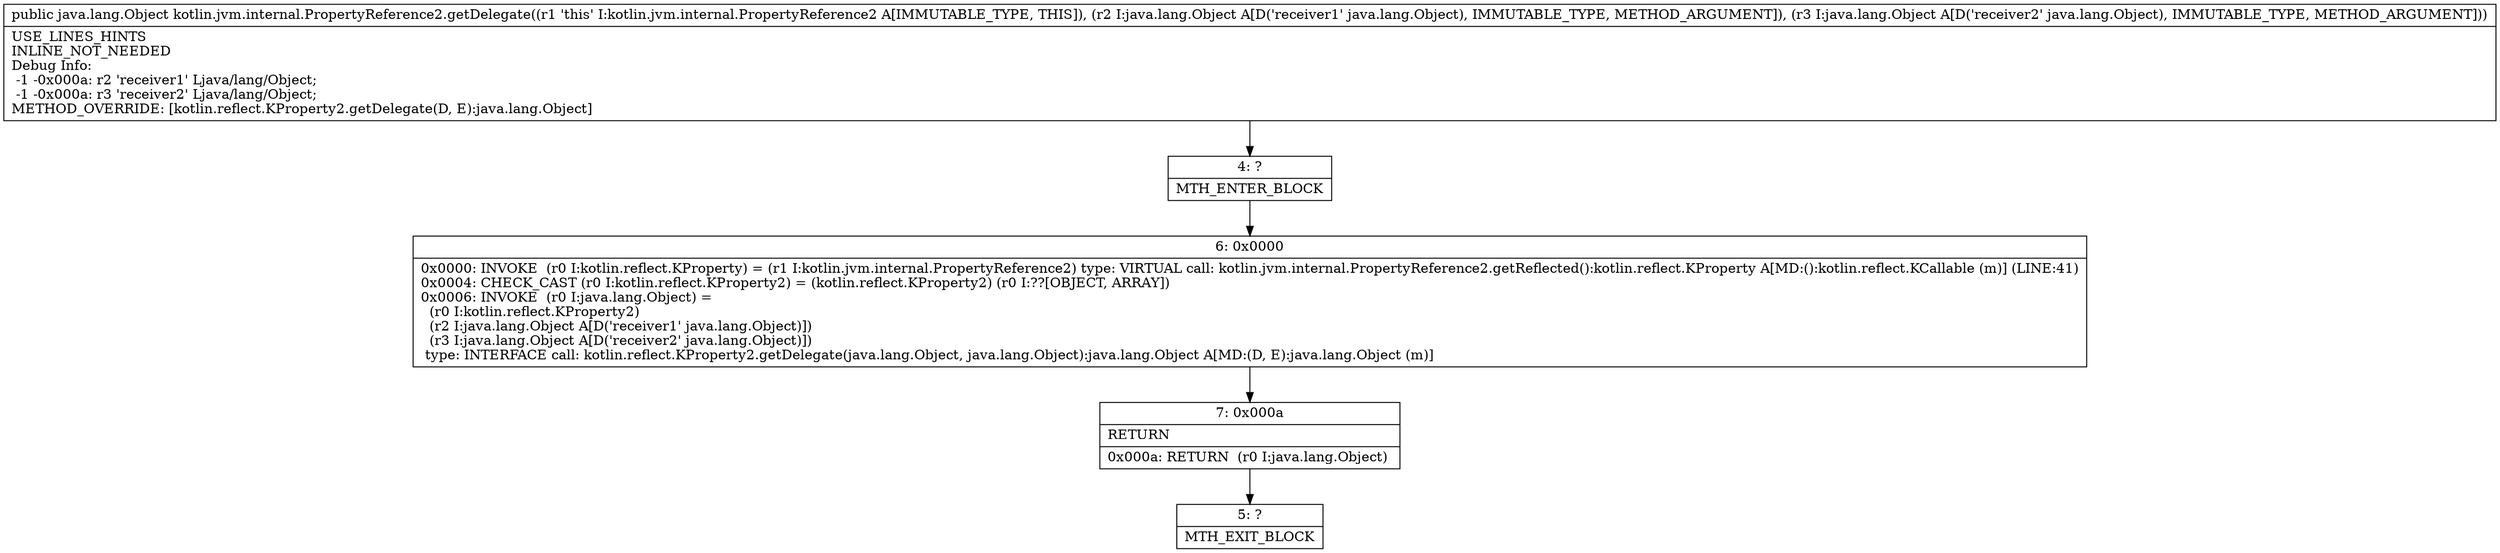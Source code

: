digraph "CFG forkotlin.jvm.internal.PropertyReference2.getDelegate(Ljava\/lang\/Object;Ljava\/lang\/Object;)Ljava\/lang\/Object;" {
Node_4 [shape=record,label="{4\:\ ?|MTH_ENTER_BLOCK\l}"];
Node_6 [shape=record,label="{6\:\ 0x0000|0x0000: INVOKE  (r0 I:kotlin.reflect.KProperty) = (r1 I:kotlin.jvm.internal.PropertyReference2) type: VIRTUAL call: kotlin.jvm.internal.PropertyReference2.getReflected():kotlin.reflect.KProperty A[MD:():kotlin.reflect.KCallable (m)] (LINE:41)\l0x0004: CHECK_CAST (r0 I:kotlin.reflect.KProperty2) = (kotlin.reflect.KProperty2) (r0 I:??[OBJECT, ARRAY]) \l0x0006: INVOKE  (r0 I:java.lang.Object) = \l  (r0 I:kotlin.reflect.KProperty2)\l  (r2 I:java.lang.Object A[D('receiver1' java.lang.Object)])\l  (r3 I:java.lang.Object A[D('receiver2' java.lang.Object)])\l type: INTERFACE call: kotlin.reflect.KProperty2.getDelegate(java.lang.Object, java.lang.Object):java.lang.Object A[MD:(D, E):java.lang.Object (m)]\l}"];
Node_7 [shape=record,label="{7\:\ 0x000a|RETURN\l|0x000a: RETURN  (r0 I:java.lang.Object) \l}"];
Node_5 [shape=record,label="{5\:\ ?|MTH_EXIT_BLOCK\l}"];
MethodNode[shape=record,label="{public java.lang.Object kotlin.jvm.internal.PropertyReference2.getDelegate((r1 'this' I:kotlin.jvm.internal.PropertyReference2 A[IMMUTABLE_TYPE, THIS]), (r2 I:java.lang.Object A[D('receiver1' java.lang.Object), IMMUTABLE_TYPE, METHOD_ARGUMENT]), (r3 I:java.lang.Object A[D('receiver2' java.lang.Object), IMMUTABLE_TYPE, METHOD_ARGUMENT]))  | USE_LINES_HINTS\lINLINE_NOT_NEEDED\lDebug Info:\l  \-1 \-0x000a: r2 'receiver1' Ljava\/lang\/Object;\l  \-1 \-0x000a: r3 'receiver2' Ljava\/lang\/Object;\lMETHOD_OVERRIDE: [kotlin.reflect.KProperty2.getDelegate(D, E):java.lang.Object]\l}"];
MethodNode -> Node_4;Node_4 -> Node_6;
Node_6 -> Node_7;
Node_7 -> Node_5;
}

